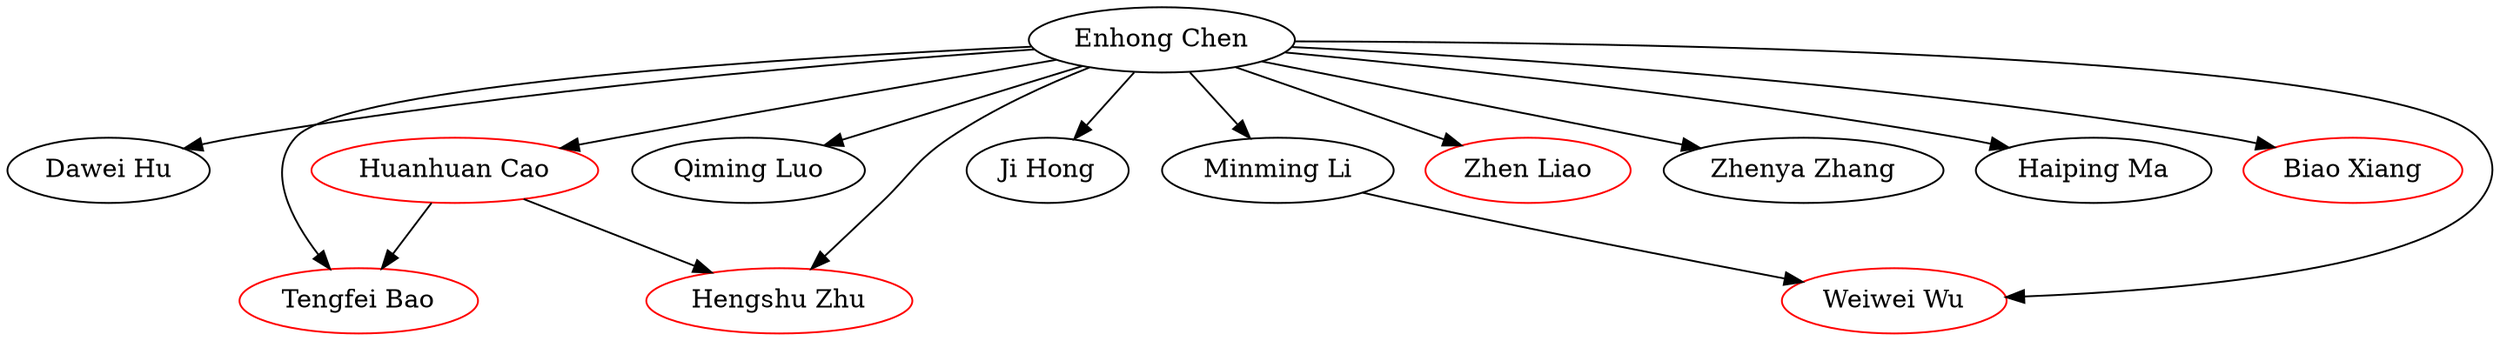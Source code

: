 strict digraph G{
"Enhong Chen" -> "Dawei Hu"
"Huanhuan Cao" -> "Tengfei Bao"
"Enhong Chen" -> "Qiming Luo"
"Enhong Chen" -> "Hengshu Zhu"
"Enhong Chen" -> "Ji Hong"
"Enhong Chen" -> "Tengfei Bao"
"Enhong Chen" -> "Minming Li"
"Enhong Chen" -> "Zhen Liao"
"Enhong Chen" -> "Huanhuan Cao"
"Enhong Chen" -> "Zhenya Zhang"
"Enhong Chen" -> "Haiping Ma"
"Enhong Chen" -> "Biao Xiang"
"Huanhuan Cao" -> "Hengshu Zhu"
"Enhong Chen" -> "Weiwei Wu"
"Minming Li" -> "Weiwei Wu"
"Weiwei Wu" [color = red]"Hengshu Zhu" [color = red]"Zhen Liao" [color = red]"Biao Xiang" [color = red]"Tengfei Bao" [color = red]"Huanhuan Cao" [color = red]}